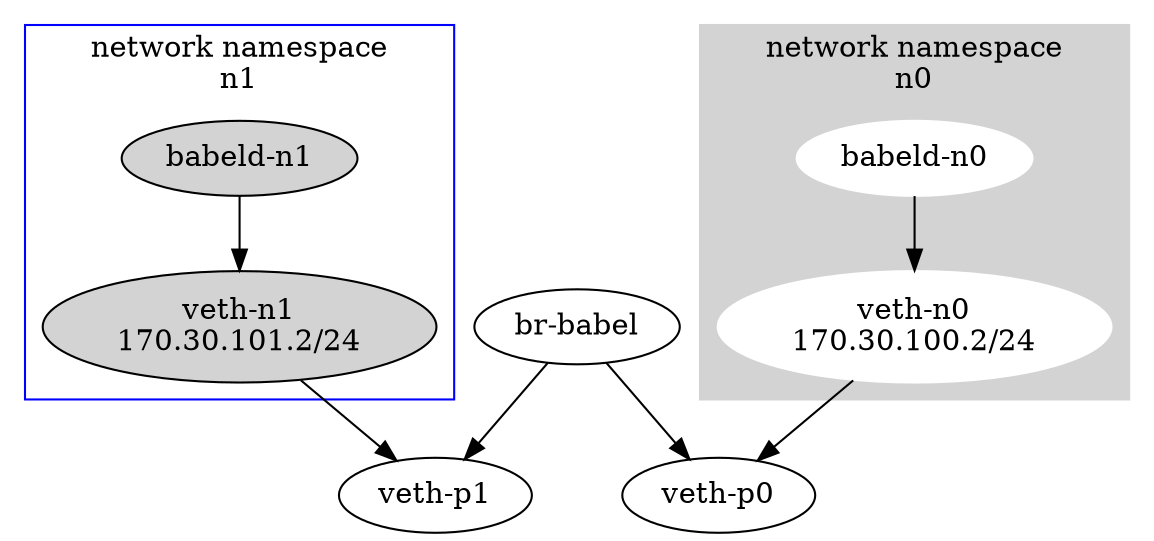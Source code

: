digraph G {

  subgraph cluster_0 {
    style=filled;
    color=lightgrey;
    node [style=filled,color=white];
    vethn0 [ label="veth-n0\n170.30.100.2/24"];
    "babeld-n0" -> vethn0;
    label = "network namespace\nn0";
  }

  subgraph cluster_1 {
    node [style=filled];
    vethn1 [ label="veth-n1\n170.30.101.2/24"];
    "babeld-n1" -> vethn1;
    label = "network namespace\nn1";
    color=blue
  }
  "br-babel" -> "veth-p0";
  "br-babel" -> "veth-p1";
  vethn0 -> "veth-p0";
  vethn1 -> "veth-p1";

}
